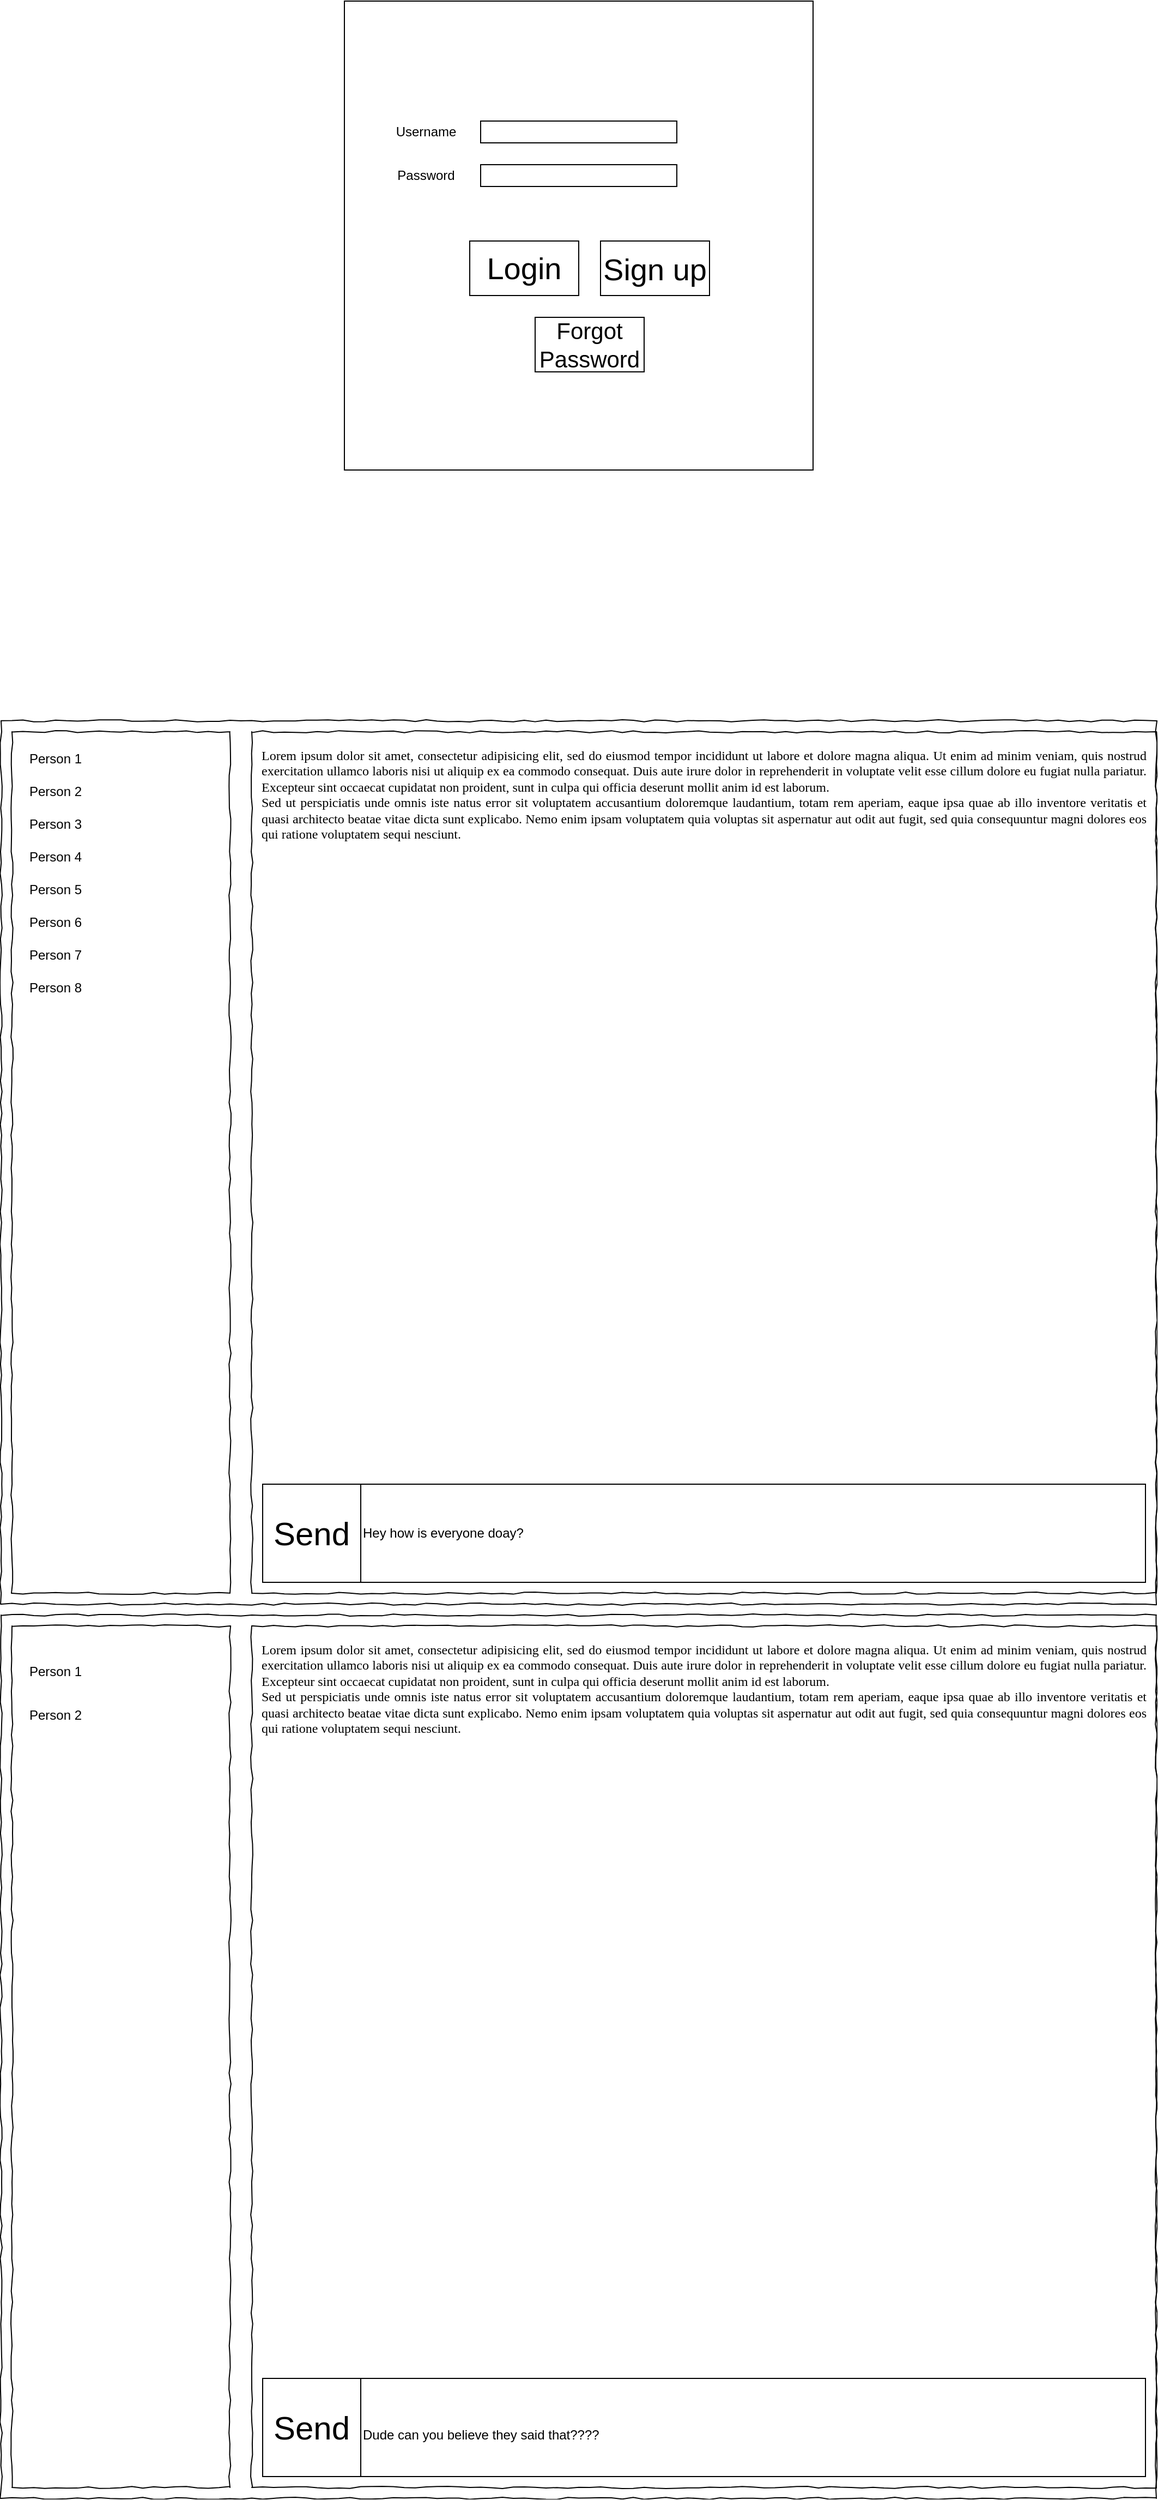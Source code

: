 <mxfile version="20.5.3" type="device"><diagram name="Page-1" id="03018318-947c-dd8e-b7a3-06fadd420f32"><mxGraphModel dx="1122" dy="1636" grid="1" gridSize="10" guides="1" tooltips="1" connect="1" arrows="1" fold="1" page="1" pageScale="1" pageWidth="1100" pageHeight="850" background="none" math="0" shadow="0"><root><mxCell id="0"/><mxCell id="1" parent="0"/><mxCell id="677b7b8949515195-1" value="" style="whiteSpace=wrap;html=1;rounded=0;shadow=0;labelBackgroundColor=none;strokeColor=#000000;strokeWidth=1;fillColor=none;fontFamily=Verdana;fontSize=12;fontColor=#000000;align=center;comic=1;" parent="1" vertex="1"><mxGeometry x="20" y="20" width="1060" height="810" as="geometry"/></mxCell><mxCell id="677b7b8949515195-8" value="" style="whiteSpace=wrap;html=1;rounded=0;shadow=0;labelBackgroundColor=none;strokeWidth=1;fillColor=none;fontFamily=Verdana;fontSize=12;align=center;comic=1;" parent="1" vertex="1"><mxGeometry x="30" y="30" width="200" height="790" as="geometry"/></mxCell><mxCell id="677b7b8949515195-15" value="&lt;div style=&quot;text-align: justify&quot;&gt;&lt;span&gt;Lorem ipsum dolor sit amet, consectetur adipisicing elit, sed do eiusmod tempor incididunt ut labore et dolore magna aliqua. Ut enim ad minim veniam, quis nostrud exercitation ullamco laboris nisi ut aliquip ex ea commodo consequat. Duis aute irure dolor in reprehenderit in voluptate velit esse cillum dolore eu fugiat nulla pariatur. Excepteur sint occaecat cupidatat non proident, sunt in culpa qui officia deserunt mollit anim id est laborum.&lt;/span&gt;&lt;/div&gt;&lt;div style=&quot;text-align: justify&quot;&gt;&lt;span&gt;Sed ut perspiciatis unde omnis iste natus error sit voluptatem accusantium doloremque laudantium, totam rem aperiam, eaque ipsa quae ab illo inventore veritatis et quasi architecto beatae vitae dicta sunt explicabo. Nemo enim ipsam voluptatem quia voluptas sit aspernatur aut odit aut fugit, sed quia consequuntur magni dolores eos qui ratione voluptatem sequi nesciunt.&amp;nbsp;&lt;/span&gt;&lt;/div&gt;" style="whiteSpace=wrap;html=1;rounded=0;shadow=0;labelBackgroundColor=none;strokeWidth=1;fillColor=none;fontFamily=Verdana;fontSize=12;align=center;verticalAlign=top;spacing=10;comic=1;" parent="1" vertex="1"><mxGeometry x="250" y="30" width="830" height="790" as="geometry"/></mxCell><mxCell id="y-BL6M4qY3YM65XIoZF4-3" value="Person 1" style="text;html=1;strokeColor=none;fillColor=none;align=center;verticalAlign=middle;whiteSpace=wrap;rounded=0;" vertex="1" parent="1"><mxGeometry x="40" y="40" width="60" height="30" as="geometry"/></mxCell><mxCell id="y-BL6M4qY3YM65XIoZF4-4" value="Person 2" style="text;html=1;strokeColor=none;fillColor=none;align=center;verticalAlign=middle;whiteSpace=wrap;rounded=0;" vertex="1" parent="1"><mxGeometry x="40" y="70" width="60" height="30" as="geometry"/></mxCell><mxCell id="y-BL6M4qY3YM65XIoZF4-5" value="Person 3" style="text;html=1;strokeColor=none;fillColor=none;align=center;verticalAlign=middle;whiteSpace=wrap;rounded=0;" vertex="1" parent="1"><mxGeometry x="40" y="100" width="60" height="30" as="geometry"/></mxCell><mxCell id="y-BL6M4qY3YM65XIoZF4-6" value="Person 4" style="text;html=1;strokeColor=none;fillColor=none;align=center;verticalAlign=middle;whiteSpace=wrap;rounded=0;" vertex="1" parent="1"><mxGeometry x="40" y="130" width="60" height="30" as="geometry"/></mxCell><mxCell id="y-BL6M4qY3YM65XIoZF4-7" value="Person 5" style="text;html=1;strokeColor=none;fillColor=none;align=center;verticalAlign=middle;whiteSpace=wrap;rounded=0;" vertex="1" parent="1"><mxGeometry x="40" y="160" width="60" height="30" as="geometry"/></mxCell><mxCell id="y-BL6M4qY3YM65XIoZF4-8" value="Person 6" style="text;html=1;strokeColor=none;fillColor=none;align=center;verticalAlign=middle;whiteSpace=wrap;rounded=0;" vertex="1" parent="1"><mxGeometry x="40" y="190" width="60" height="30" as="geometry"/></mxCell><mxCell id="y-BL6M4qY3YM65XIoZF4-9" value="Person 7" style="text;html=1;strokeColor=none;fillColor=none;align=center;verticalAlign=middle;whiteSpace=wrap;rounded=0;" vertex="1" parent="1"><mxGeometry x="40" y="220" width="60" height="30" as="geometry"/></mxCell><mxCell id="y-BL6M4qY3YM65XIoZF4-10" value="Person 8" style="text;html=1;strokeColor=none;fillColor=none;align=center;verticalAlign=middle;whiteSpace=wrap;rounded=0;" vertex="1" parent="1"><mxGeometry x="40" y="250" width="60" height="30" as="geometry"/></mxCell><mxCell id="y-BL6M4qY3YM65XIoZF4-11" value="" style="rounded=0;whiteSpace=wrap;html=1;" vertex="1" parent="1"><mxGeometry x="260" y="720" width="810" height="90" as="geometry"/></mxCell><mxCell id="y-BL6M4qY3YM65XIoZF4-12" value="Hey how is everyone doay?" style="text;html=1;strokeColor=none;fillColor=none;align=left;verticalAlign=middle;whiteSpace=wrap;rounded=0;" vertex="1" parent="1"><mxGeometry x="350" y="720" width="720" height="90" as="geometry"/></mxCell><mxCell id="y-BL6M4qY3YM65XIoZF4-14" value="" style="rounded=0;whiteSpace=wrap;html=1;" vertex="1" parent="1"><mxGeometry x="260" y="720" width="90" height="90" as="geometry"/></mxCell><mxCell id="y-BL6M4qY3YM65XIoZF4-15" value="&lt;font style=&quot;font-size: 30px;&quot;&gt;Send&lt;/font&gt;" style="text;html=1;strokeColor=none;fillColor=none;align=center;verticalAlign=middle;whiteSpace=wrap;rounded=0;" vertex="1" parent="1"><mxGeometry x="260" y="720" width="90" height="90" as="geometry"/></mxCell><mxCell id="y-BL6M4qY3YM65XIoZF4-16" value="&lt;div style=&quot;text-align: justify&quot;&gt;&lt;span&gt;Lorem ipsum dolor sit amet, consectetur adipisicing elit, sed do eiusmod tempor incididunt ut labore et dolore magna aliqua. Ut enim ad minim veniam, quis nostrud exercitation ullamco laboris nisi ut aliquip ex ea commodo consequat. Duis aute irure dolor in reprehenderit in voluptate velit esse cillum dolore eu fugiat nulla pariatur. Excepteur sint occaecat cupidatat non proident, sunt in culpa qui officia deserunt mollit anim id est laborum.&lt;/span&gt;&lt;/div&gt;&lt;div style=&quot;text-align: justify&quot;&gt;&lt;span&gt;Sed ut perspiciatis unde omnis iste natus error sit voluptatem accusantium doloremque laudantium, totam rem aperiam, eaque ipsa quae ab illo inventore veritatis et quasi architecto beatae vitae dicta sunt explicabo. Nemo enim ipsam voluptatem quia voluptas sit aspernatur aut odit aut fugit, sed quia consequuntur magni dolores eos qui ratione voluptatem sequi nesciunt.&amp;nbsp;&lt;/span&gt;&lt;/div&gt;" style="whiteSpace=wrap;html=1;rounded=0;shadow=0;labelBackgroundColor=none;strokeWidth=1;fillColor=none;fontFamily=Verdana;fontSize=12;align=center;verticalAlign=top;spacing=10;comic=1;" vertex="1" parent="1"><mxGeometry x="250" y="850" width="830" height="790" as="geometry"/></mxCell><mxCell id="y-BL6M4qY3YM65XIoZF4-17" value="" style="whiteSpace=wrap;html=1;rounded=0;shadow=0;labelBackgroundColor=none;strokeWidth=1;fillColor=none;fontFamily=Verdana;fontSize=12;align=center;comic=1;" vertex="1" parent="1"><mxGeometry x="30" y="850" width="200" height="790" as="geometry"/></mxCell><mxCell id="y-BL6M4qY3YM65XIoZF4-18" value="" style="whiteSpace=wrap;html=1;rounded=0;shadow=0;labelBackgroundColor=none;strokeColor=#000000;strokeWidth=1;fillColor=none;fontFamily=Verdana;fontSize=12;fontColor=#000000;align=center;comic=1;" vertex="1" parent="1"><mxGeometry x="20" y="840" width="1060" height="810" as="geometry"/></mxCell><mxCell id="y-BL6M4qY3YM65XIoZF4-21" value="" style="rounded=0;whiteSpace=wrap;html=1;" vertex="1" parent="1"><mxGeometry x="260" y="1540" width="810" height="90" as="geometry"/></mxCell><mxCell id="y-BL6M4qY3YM65XIoZF4-22" value="" style="rounded=0;whiteSpace=wrap;html=1;" vertex="1" parent="1"><mxGeometry x="260" y="1540" width="90" height="90" as="geometry"/></mxCell><mxCell id="y-BL6M4qY3YM65XIoZF4-23" value="&lt;font style=&quot;font-size: 12px;&quot;&gt;Dude can you believe they said that????&lt;/font&gt;" style="text;html=1;strokeColor=none;fillColor=none;align=left;verticalAlign=middle;whiteSpace=wrap;rounded=0;fontSize=30;" vertex="1" parent="1"><mxGeometry x="350" y="1540" width="720" height="90" as="geometry"/></mxCell><mxCell id="y-BL6M4qY3YM65XIoZF4-24" value="&lt;font style=&quot;font-size: 30px;&quot;&gt;Send&lt;/font&gt;" style="text;html=1;strokeColor=none;fillColor=none;align=center;verticalAlign=middle;whiteSpace=wrap;rounded=0;fontSize=12;" vertex="1" parent="1"><mxGeometry x="260" y="1540" width="90" height="90" as="geometry"/></mxCell><mxCell id="y-BL6M4qY3YM65XIoZF4-26" value="&lt;font style=&quot;font-size: 12px;&quot;&gt;Person 1&lt;/font&gt;" style="text;html=1;strokeColor=none;fillColor=none;align=center;verticalAlign=middle;whiteSpace=wrap;rounded=0;fontSize=30;" vertex="1" parent="1"><mxGeometry x="40" y="870" width="60" height="30" as="geometry"/></mxCell><mxCell id="y-BL6M4qY3YM65XIoZF4-28" value="&lt;font style=&quot;font-size: 12px;&quot;&gt;Person 2&lt;/font&gt;" style="text;html=1;strokeColor=none;fillColor=none;align=center;verticalAlign=middle;whiteSpace=wrap;rounded=0;fontSize=30;" vertex="1" parent="1"><mxGeometry x="40" y="910" width="60" height="30" as="geometry"/></mxCell><mxCell id="y-BL6M4qY3YM65XIoZF4-29" value="" style="whiteSpace=wrap;html=1;aspect=fixed;fontSize=12;" vertex="1" parent="1"><mxGeometry x="335" y="-640" width="430" height="430" as="geometry"/></mxCell><mxCell id="y-BL6M4qY3YM65XIoZF4-30" value="" style="rounded=0;whiteSpace=wrap;html=1;fontSize=12;" vertex="1" parent="1"><mxGeometry x="460" y="-530" width="180" height="20" as="geometry"/></mxCell><mxCell id="y-BL6M4qY3YM65XIoZF4-31" value="" style="rounded=0;whiteSpace=wrap;html=1;fontSize=12;" vertex="1" parent="1"><mxGeometry x="460" y="-490" width="180" height="20" as="geometry"/></mxCell><mxCell id="y-BL6M4qY3YM65XIoZF4-32" value="Username" style="text;html=1;strokeColor=none;fillColor=none;align=center;verticalAlign=middle;whiteSpace=wrap;rounded=0;fontSize=12;" vertex="1" parent="1"><mxGeometry x="380" y="-535" width="60" height="30" as="geometry"/></mxCell><mxCell id="y-BL6M4qY3YM65XIoZF4-33" value="Password" style="text;html=1;strokeColor=none;fillColor=none;align=center;verticalAlign=middle;whiteSpace=wrap;rounded=0;fontSize=12;" vertex="1" parent="1"><mxGeometry x="380" y="-495" width="60" height="30" as="geometry"/></mxCell><mxCell id="y-BL6M4qY3YM65XIoZF4-34" value="" style="rounded=0;whiteSpace=wrap;html=1;fontSize=12;" vertex="1" parent="1"><mxGeometry x="450" y="-420" width="100" height="50" as="geometry"/></mxCell><mxCell id="y-BL6M4qY3YM65XIoZF4-35" value="" style="rounded=0;whiteSpace=wrap;html=1;fontSize=12;" vertex="1" parent="1"><mxGeometry x="570" y="-420" width="100" height="50" as="geometry"/></mxCell><mxCell id="y-BL6M4qY3YM65XIoZF4-36" value="&lt;font style=&quot;font-size: 21px;&quot;&gt;Forgot Password&lt;/font&gt;" style="rounded=0;whiteSpace=wrap;html=1;fontSize=12;" vertex="1" parent="1"><mxGeometry x="510" y="-350" width="100" height="50" as="geometry"/></mxCell><mxCell id="y-BL6M4qY3YM65XIoZF4-37" value="&lt;font style=&quot;font-size: 28px;&quot;&gt;Login&lt;/font&gt;" style="text;html=1;strokeColor=none;fillColor=none;align=center;verticalAlign=middle;whiteSpace=wrap;rounded=0;fontSize=12;" vertex="1" parent="1"><mxGeometry x="450" y="-420" width="100" height="50" as="geometry"/></mxCell><mxCell id="y-BL6M4qY3YM65XIoZF4-38" value="&lt;font style=&quot;font-size: 28px;&quot;&gt;Sign up&lt;/font&gt;" style="text;html=1;strokeColor=none;fillColor=none;align=center;verticalAlign=middle;whiteSpace=wrap;rounded=0;fontSize=30;" vertex="1" parent="1"><mxGeometry x="570" y="-420" width="100" height="50" as="geometry"/></mxCell></root></mxGraphModel></diagram></mxfile>